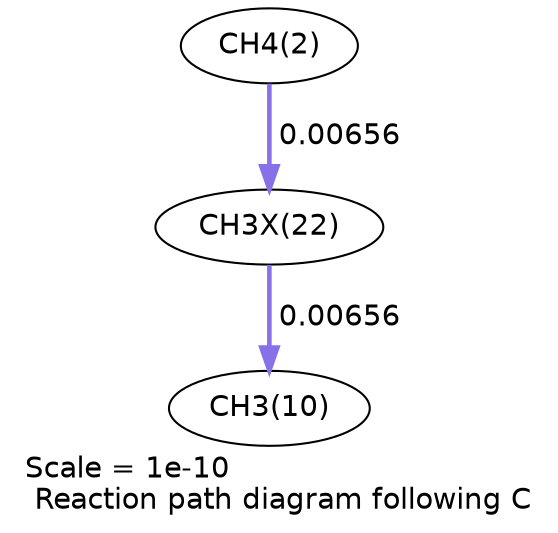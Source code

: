 digraph reaction_paths {
center=1;
s4 -> s24[fontname="Helvetica", penwidth=2.21, arrowsize=1.1, color="0.7, 0.507, 0.9"
, label=" 0.00656"];
s24 -> s12[fontname="Helvetica", penwidth=2.21, arrowsize=1.1, color="0.7, 0.507, 0.9"
, label=" 0.00656"];
s4 [ fontname="Helvetica", label="CH4(2)"];
s12 [ fontname="Helvetica", label="CH3(10)"];
s24 [ fontname="Helvetica", label="CH3X(22)"];
 label = "Scale = 1e-10\l Reaction path diagram following C";
 fontname = "Helvetica";
}
